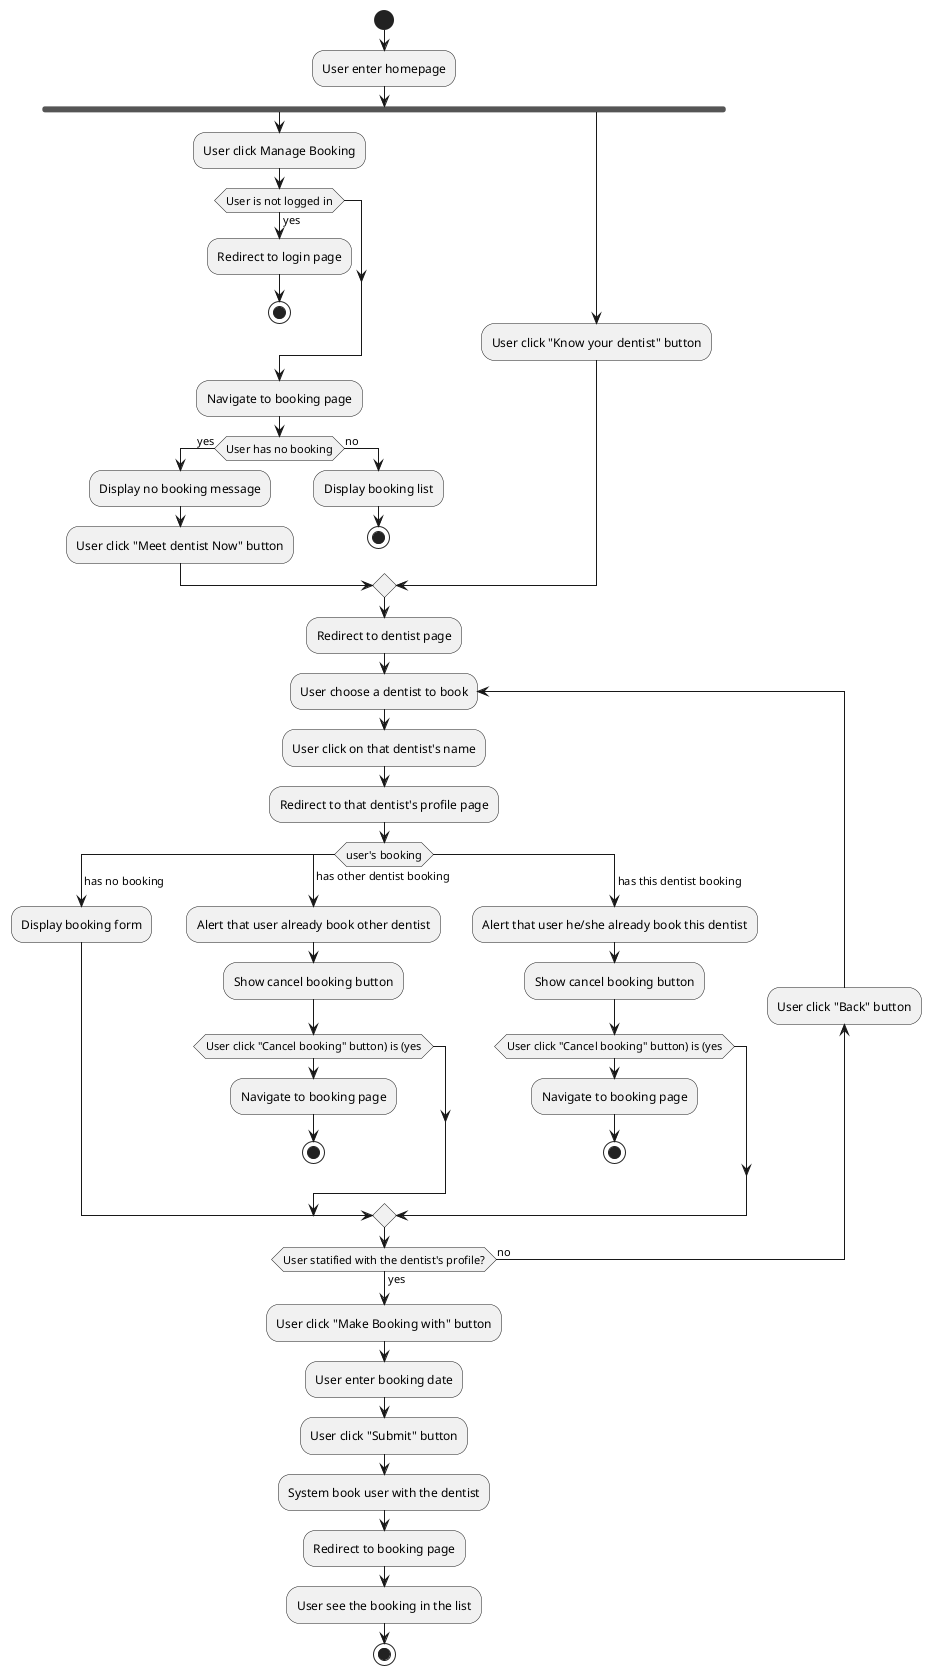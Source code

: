 @startuml

start
:User enter homepage;
fork
    label bk
    :User click Manage Booking;
    if (User is not logged in) then (yes)
        :Redirect to login page;
        stop;
    endif
    :Navigate to booking page;
    if (User has no booking) then (yes)
        :Display no booking message;
        :User click "Meet dentist Now" button;
    else (no)
        :Display booking list;
        stop;
    endif
fork again
    :User click "Know your dentist" button;
end merge
:Redirect to dentist page;
repeat :User choose a dentist to book;
    :User click on that dentist's name;
    :Redirect to that dentist's profile page;
    switch (user's booking)
    case ( has no booking )
        :Display booking form;
    case ( has other dentist booking )
        :Alert that user already book other dentist;
        :Show cancel booking button;
        if (User click "Cancel booking" button) is (yes)
            :Navigate to booking page;
            stop
        endif
    case ( has this dentist booking)
        :Alert that user he/she already book this dentist;
        :Show cancel booking button;
        if (User click "Cancel booking" button) is (yes)
            :Navigate to booking page;
            stop
        endif
    endswitch 
backward:User click "Back" button;
repeat while (User statified with the dentist's profile?) is (no) not (yes)
:User click "Make Booking with" button;
:User enter booking date;
:User click "Submit" button;
:System book user with the dentist;
:Redirect to booking page;
:User see the booking in the list;
stop
@enduml